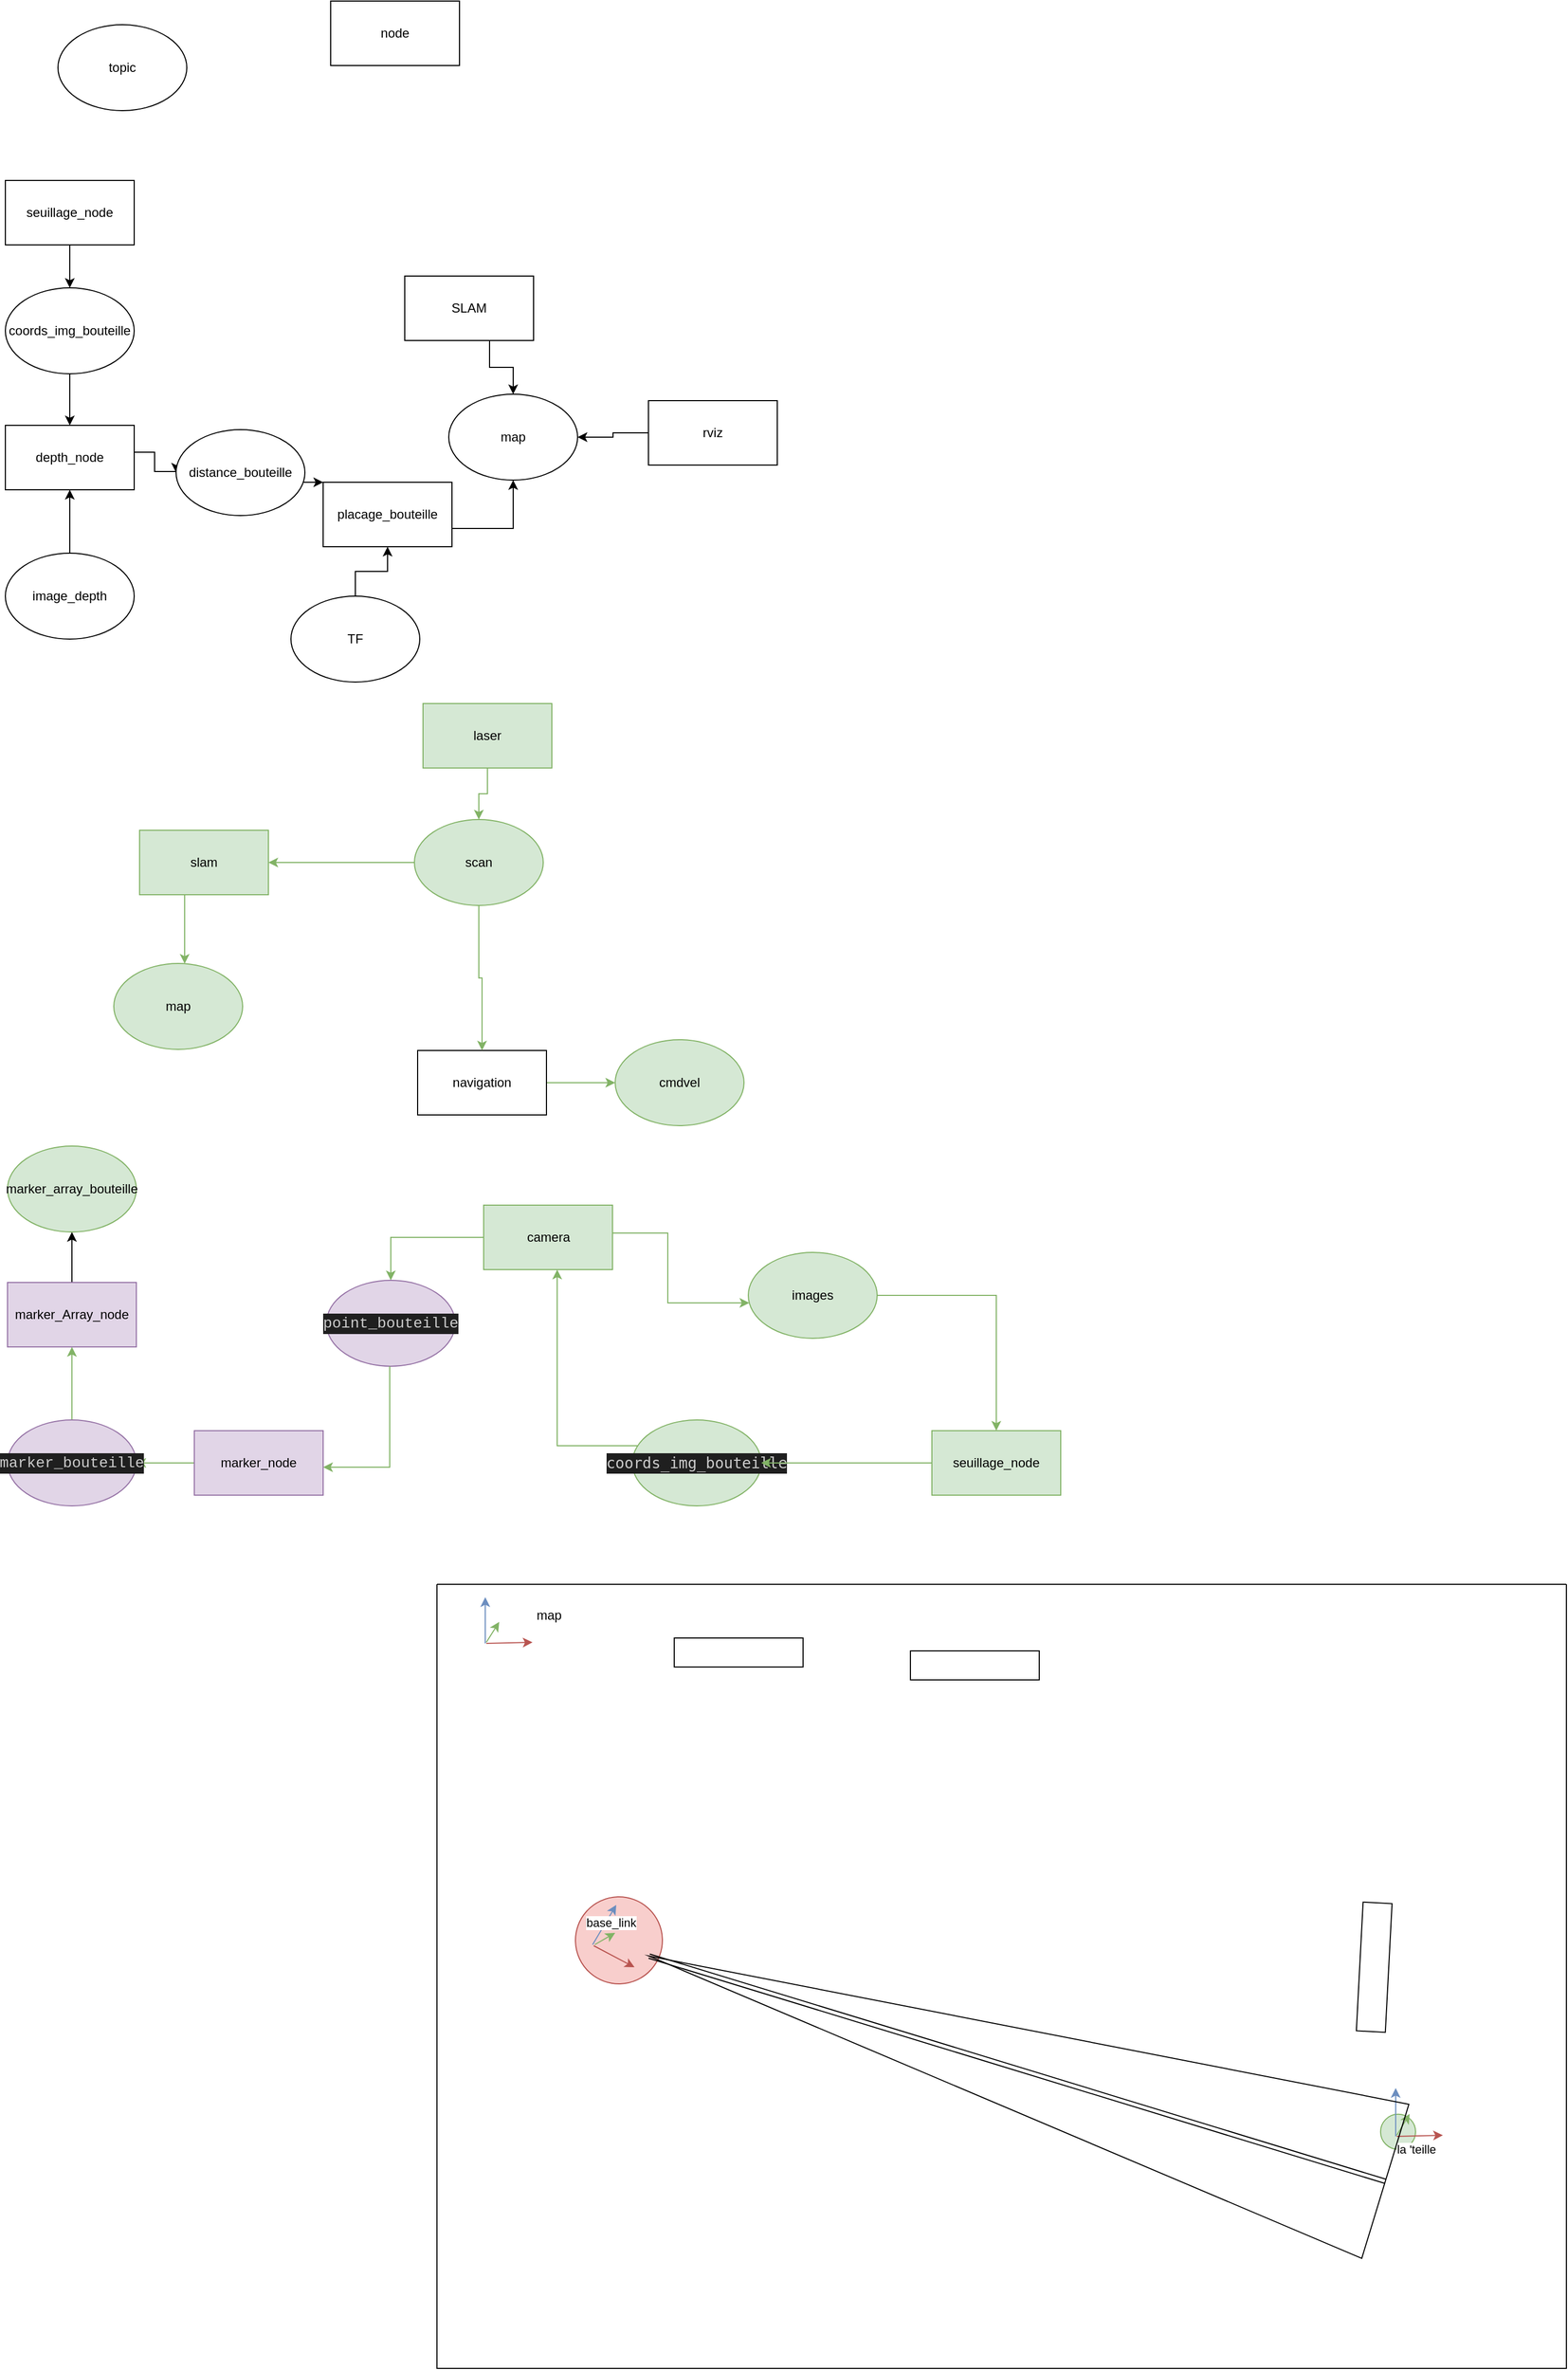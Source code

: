 <mxfile version="22.1.18" type="device">
  <diagram name="Page-1" id="_aw4AVAyZQ3TUYoL24g8">
    <mxGraphModel dx="1434" dy="10824" grid="0" gridSize="10" guides="1" tooltips="1" connect="1" arrows="1" fold="1" page="1" pageScale="1" pageWidth="10000" pageHeight="10000" math="0" shadow="0">
      <root>
        <mxCell id="0" />
        <mxCell id="1" parent="0" />
        <mxCell id="vehhkd1bJvOzg__U1Yoz-1" value="node" style="rounded=0;whiteSpace=wrap;html=1;" parent="1" vertex="1">
          <mxGeometry x="339" y="-129" width="120" height="60" as="geometry" />
        </mxCell>
        <mxCell id="vehhkd1bJvOzg__U1Yoz-2" value="topic" style="ellipse;whiteSpace=wrap;html=1;" parent="1" vertex="1">
          <mxGeometry x="85" y="-107" width="120" height="80" as="geometry" />
        </mxCell>
        <mxCell id="vehhkd1bJvOzg__U1Yoz-10" style="edgeStyle=orthogonalEdgeStyle;rounded=0;orthogonalLoop=1;jettySize=auto;html=1;exitX=1;exitY=0;exitDx=0;exitDy=0;entryX=0;entryY=0.5;entryDx=0;entryDy=0;" parent="1" source="vehhkd1bJvOzg__U1Yoz-3" target="vehhkd1bJvOzg__U1Yoz-4" edge="1">
          <mxGeometry relative="1" as="geometry">
            <Array as="points">
              <mxPoint x="156" y="291" />
              <mxPoint x="175" y="291" />
              <mxPoint x="175" y="309" />
            </Array>
          </mxGeometry>
        </mxCell>
        <mxCell id="vehhkd1bJvOzg__U1Yoz-3" value="depth_node" style="rounded=0;whiteSpace=wrap;html=1;" parent="1" vertex="1">
          <mxGeometry x="36" y="266" width="120" height="60" as="geometry" />
        </mxCell>
        <mxCell id="vehhkd1bJvOzg__U1Yoz-11" style="edgeStyle=orthogonalEdgeStyle;rounded=0;orthogonalLoop=1;jettySize=auto;html=1;" parent="1" source="vehhkd1bJvOzg__U1Yoz-4" target="vehhkd1bJvOzg__U1Yoz-5" edge="1">
          <mxGeometry relative="1" as="geometry">
            <Array as="points">
              <mxPoint x="263" y="340" />
            </Array>
          </mxGeometry>
        </mxCell>
        <mxCell id="vehhkd1bJvOzg__U1Yoz-4" value="distance_bouteille" style="ellipse;whiteSpace=wrap;html=1;" parent="1" vertex="1">
          <mxGeometry x="195" y="270" width="120" height="80" as="geometry" />
        </mxCell>
        <mxCell id="vehhkd1bJvOzg__U1Yoz-9" style="edgeStyle=orthogonalEdgeStyle;rounded=0;orthogonalLoop=1;jettySize=auto;html=1;exitX=1;exitY=0;exitDx=0;exitDy=0;" parent="1" source="vehhkd1bJvOzg__U1Yoz-5" target="vehhkd1bJvOzg__U1Yoz-6" edge="1">
          <mxGeometry relative="1" as="geometry">
            <Array as="points">
              <mxPoint x="429" y="320" />
              <mxPoint x="429" y="362" />
              <mxPoint x="509" y="362" />
            </Array>
          </mxGeometry>
        </mxCell>
        <mxCell id="vehhkd1bJvOzg__U1Yoz-5" value="placage_bouteille" style="rounded=0;whiteSpace=wrap;html=1;" parent="1" vertex="1">
          <mxGeometry x="332" y="319" width="120" height="60" as="geometry" />
        </mxCell>
        <mxCell id="vehhkd1bJvOzg__U1Yoz-6" value="map" style="ellipse;whiteSpace=wrap;html=1;" parent="1" vertex="1">
          <mxGeometry x="449" y="237" width="120" height="80" as="geometry" />
        </mxCell>
        <mxCell id="vehhkd1bJvOzg__U1Yoz-8" style="edgeStyle=orthogonalEdgeStyle;rounded=0;orthogonalLoop=1;jettySize=auto;html=1;exitX=1;exitY=1;exitDx=0;exitDy=0;" parent="1" source="vehhkd1bJvOzg__U1Yoz-7" target="vehhkd1bJvOzg__U1Yoz-6" edge="1">
          <mxGeometry relative="1" as="geometry">
            <Array as="points">
              <mxPoint x="487" y="187" />
              <mxPoint x="487" y="212" />
              <mxPoint x="509" y="212" />
            </Array>
          </mxGeometry>
        </mxCell>
        <mxCell id="vehhkd1bJvOzg__U1Yoz-7" value="SLAM" style="rounded=0;whiteSpace=wrap;html=1;" parent="1" vertex="1">
          <mxGeometry x="408" y="127" width="120" height="60" as="geometry" />
        </mxCell>
        <mxCell id="vehhkd1bJvOzg__U1Yoz-15" style="edgeStyle=orthogonalEdgeStyle;rounded=0;orthogonalLoop=1;jettySize=auto;html=1;" parent="1" source="vehhkd1bJvOzg__U1Yoz-12" target="vehhkd1bJvOzg__U1Yoz-6" edge="1">
          <mxGeometry relative="1" as="geometry" />
        </mxCell>
        <mxCell id="vehhkd1bJvOzg__U1Yoz-12" value="rviz" style="rounded=0;whiteSpace=wrap;html=1;" parent="1" vertex="1">
          <mxGeometry x="635" y="243" width="120" height="60" as="geometry" />
        </mxCell>
        <mxCell id="vehhkd1bJvOzg__U1Yoz-14" style="edgeStyle=orthogonalEdgeStyle;rounded=0;orthogonalLoop=1;jettySize=auto;html=1;exitX=0.5;exitY=0;exitDx=0;exitDy=0;" parent="1" source="vehhkd1bJvOzg__U1Yoz-13" target="vehhkd1bJvOzg__U1Yoz-5" edge="1">
          <mxGeometry relative="1" as="geometry" />
        </mxCell>
        <mxCell id="vehhkd1bJvOzg__U1Yoz-13" value="TF" style="ellipse;whiteSpace=wrap;html=1;" parent="1" vertex="1">
          <mxGeometry x="302" y="425" width="120" height="80" as="geometry" />
        </mxCell>
        <mxCell id="vehhkd1bJvOzg__U1Yoz-16" value="coords_img_bouteille" style="ellipse;whiteSpace=wrap;html=1;" parent="1" vertex="1">
          <mxGeometry x="36" y="138" width="120" height="80" as="geometry" />
        </mxCell>
        <mxCell id="vehhkd1bJvOzg__U1Yoz-18" style="edgeStyle=orthogonalEdgeStyle;rounded=0;orthogonalLoop=1;jettySize=auto;html=1;" parent="1" source="vehhkd1bJvOzg__U1Yoz-17" target="vehhkd1bJvOzg__U1Yoz-16" edge="1">
          <mxGeometry relative="1" as="geometry" />
        </mxCell>
        <mxCell id="vehhkd1bJvOzg__U1Yoz-17" value="seuillage_node" style="rounded=0;whiteSpace=wrap;html=1;" parent="1" vertex="1">
          <mxGeometry x="36" y="38" width="120" height="60" as="geometry" />
        </mxCell>
        <mxCell id="vehhkd1bJvOzg__U1Yoz-19" style="edgeStyle=orthogonalEdgeStyle;rounded=0;orthogonalLoop=1;jettySize=auto;html=1;" parent="1" source="vehhkd1bJvOzg__U1Yoz-16" target="vehhkd1bJvOzg__U1Yoz-3" edge="1">
          <mxGeometry relative="1" as="geometry" />
        </mxCell>
        <mxCell id="vehhkd1bJvOzg__U1Yoz-22" style="edgeStyle=orthogonalEdgeStyle;rounded=0;orthogonalLoop=1;jettySize=auto;html=1;" parent="1" source="vehhkd1bJvOzg__U1Yoz-21" target="vehhkd1bJvOzg__U1Yoz-3" edge="1">
          <mxGeometry relative="1" as="geometry" />
        </mxCell>
        <mxCell id="vehhkd1bJvOzg__U1Yoz-21" value="image_depth" style="ellipse;whiteSpace=wrap;html=1;" parent="1" vertex="1">
          <mxGeometry x="36" y="385" width="120" height="80" as="geometry" />
        </mxCell>
        <mxCell id="J1WuSYv6M6aPYeHkBaQL-12" style="edgeStyle=orthogonalEdgeStyle;rounded=0;orthogonalLoop=1;jettySize=auto;html=1;fillColor=#d5e8d4;strokeColor=#82b366;" parent="1" source="J1WuSYv6M6aPYeHkBaQL-2" target="J1WuSYv6M6aPYeHkBaQL-4" edge="1">
          <mxGeometry relative="1" as="geometry">
            <Array as="points">
              <mxPoint x="203" y="739" />
              <mxPoint x="203" y="739" />
            </Array>
          </mxGeometry>
        </mxCell>
        <mxCell id="J1WuSYv6M6aPYeHkBaQL-2" value="slam" style="rounded=0;whiteSpace=wrap;html=1;fillColor=#d5e8d4;strokeColor=#82b366;" parent="1" vertex="1">
          <mxGeometry x="161" y="643" width="120" height="60" as="geometry" />
        </mxCell>
        <mxCell id="J1WuSYv6M6aPYeHkBaQL-16" style="edgeStyle=orthogonalEdgeStyle;rounded=0;orthogonalLoop=1;jettySize=auto;html=1;fillColor=#d5e8d4;strokeColor=#82b366;" parent="1" source="J1WuSYv6M6aPYeHkBaQL-3" target="J1WuSYv6M6aPYeHkBaQL-6" edge="1">
          <mxGeometry relative="1" as="geometry" />
        </mxCell>
        <mxCell id="J1WuSYv6M6aPYeHkBaQL-3" value="navigation" style="rounded=0;whiteSpace=wrap;html=1;" parent="1" vertex="1">
          <mxGeometry x="420" y="848" width="120" height="60" as="geometry" />
        </mxCell>
        <mxCell id="J1WuSYv6M6aPYeHkBaQL-4" value="map" style="ellipse;whiteSpace=wrap;html=1;fillColor=#d5e8d4;strokeColor=#82b366;" parent="1" vertex="1">
          <mxGeometry x="137" y="767" width="120" height="80" as="geometry" />
        </mxCell>
        <mxCell id="J1WuSYv6M6aPYeHkBaQL-6" value="cmdvel" style="ellipse;whiteSpace=wrap;html=1;fillColor=#d5e8d4;strokeColor=#82b366;" parent="1" vertex="1">
          <mxGeometry x="604" y="838" width="120" height="80" as="geometry" />
        </mxCell>
        <mxCell id="J1WuSYv6M6aPYeHkBaQL-90" style="edgeStyle=orthogonalEdgeStyle;rounded=0;orthogonalLoop=1;jettySize=auto;html=1;fillColor=#d5e8d4;strokeColor=#82b366;" parent="1" source="J1WuSYv6M6aPYeHkBaQL-7" target="J1WuSYv6M6aPYeHkBaQL-20" edge="1">
          <mxGeometry relative="1" as="geometry">
            <Array as="points">
              <mxPoint x="550" y="1216" />
            </Array>
          </mxGeometry>
        </mxCell>
        <mxCell id="J1WuSYv6M6aPYeHkBaQL-7" value="&lt;div data-darkreader-inline-bgcolor=&quot;&quot; data-darkreader-inline-color=&quot;&quot; style=&quot;color: rgb(204, 204, 204); background-color: rgb(31, 31, 31); font-family: &amp;quot;Droid Sans Mono&amp;quot;, &amp;quot;monospace&amp;quot;, monospace; font-size: 14px; line-height: 19px; --darkreader-inline-color: #e6e0d8; --darkreader-inline-bgcolor: #1a1d1e;&quot;&gt;coords_img_bouteille&lt;/div&gt;" style="ellipse;whiteSpace=wrap;html=1;fillColor=#d5e8d4;strokeColor=#82b366;" parent="1" vertex="1">
          <mxGeometry x="620" y="1192" width="120" height="80" as="geometry" />
        </mxCell>
        <mxCell id="J1WuSYv6M6aPYeHkBaQL-23" style="edgeStyle=orthogonalEdgeStyle;rounded=0;orthogonalLoop=1;jettySize=auto;html=1;fillColor=#d5e8d4;strokeColor=#82b366;" parent="1" source="J1WuSYv6M6aPYeHkBaQL-18" target="J1WuSYv6M6aPYeHkBaQL-7" edge="1">
          <mxGeometry relative="1" as="geometry" />
        </mxCell>
        <mxCell id="J1WuSYv6M6aPYeHkBaQL-18" value="seuillage_node" style="rounded=0;whiteSpace=wrap;html=1;fillColor=#d5e8d4;strokeColor=#82b366;" parent="1" vertex="1">
          <mxGeometry x="899" y="1202" width="120" height="60" as="geometry" />
        </mxCell>
        <mxCell id="J1WuSYv6M6aPYeHkBaQL-22" style="edgeStyle=orthogonalEdgeStyle;rounded=0;orthogonalLoop=1;jettySize=auto;html=1;fillColor=#d5e8d4;strokeColor=#82b366;" parent="1" source="J1WuSYv6M6aPYeHkBaQL-19" target="J1WuSYv6M6aPYeHkBaQL-18" edge="1">
          <mxGeometry relative="1" as="geometry" />
        </mxCell>
        <mxCell id="J1WuSYv6M6aPYeHkBaQL-19" value="images" style="ellipse;whiteSpace=wrap;html=1;fillColor=#d5e8d4;strokeColor=#82b366;" parent="1" vertex="1">
          <mxGeometry x="728" y="1036" width="120" height="80" as="geometry" />
        </mxCell>
        <mxCell id="J1WuSYv6M6aPYeHkBaQL-21" style="edgeStyle=orthogonalEdgeStyle;rounded=0;orthogonalLoop=1;jettySize=auto;html=1;fillColor=#d5e8d4;strokeColor=#82b366;" parent="1" source="J1WuSYv6M6aPYeHkBaQL-20" target="J1WuSYv6M6aPYeHkBaQL-19" edge="1">
          <mxGeometry relative="1" as="geometry">
            <Array as="points">
              <mxPoint x="653" y="1018" />
              <mxPoint x="653" y="1083" />
            </Array>
          </mxGeometry>
        </mxCell>
        <mxCell id="J1WuSYv6M6aPYeHkBaQL-93" style="edgeStyle=orthogonalEdgeStyle;rounded=0;orthogonalLoop=1;jettySize=auto;html=1;fillColor=#d5e8d4;strokeColor=#82b366;" parent="1" source="oQUORiZ7VCNlnRletKll-1" target="J1WuSYv6M6aPYeHkBaQL-92" edge="1">
          <mxGeometry relative="1" as="geometry">
            <Array as="points">
              <mxPoint x="197" y="1232" />
            </Array>
          </mxGeometry>
        </mxCell>
        <mxCell id="J1WuSYv6M6aPYeHkBaQL-20" value="camera" style="rounded=0;whiteSpace=wrap;html=1;fillColor=#d5e8d4;strokeColor=#82b366;" parent="1" vertex="1">
          <mxGeometry x="481.5" y="992" width="120" height="60" as="geometry" />
        </mxCell>
        <mxCell id="J1WuSYv6M6aPYeHkBaQL-26" style="edgeStyle=orthogonalEdgeStyle;rounded=0;orthogonalLoop=1;jettySize=auto;html=1;fillColor=#d5e8d4;strokeColor=#82b366;" parent="1" source="J1WuSYv6M6aPYeHkBaQL-24" target="J1WuSYv6M6aPYeHkBaQL-25" edge="1">
          <mxGeometry relative="1" as="geometry" />
        </mxCell>
        <mxCell id="J1WuSYv6M6aPYeHkBaQL-24" value="laser" style="rounded=0;whiteSpace=wrap;html=1;fillColor=#d5e8d4;strokeColor=#82b366;" parent="1" vertex="1">
          <mxGeometry x="425" y="525" width="120" height="60" as="geometry" />
        </mxCell>
        <mxCell id="J1WuSYv6M6aPYeHkBaQL-27" style="edgeStyle=orthogonalEdgeStyle;rounded=0;orthogonalLoop=1;jettySize=auto;html=1;fillColor=#d5e8d4;strokeColor=#82b366;" parent="1" source="J1WuSYv6M6aPYeHkBaQL-25" target="J1WuSYv6M6aPYeHkBaQL-2" edge="1">
          <mxGeometry relative="1" as="geometry" />
        </mxCell>
        <mxCell id="J1WuSYv6M6aPYeHkBaQL-29" style="edgeStyle=orthogonalEdgeStyle;rounded=0;orthogonalLoop=1;jettySize=auto;html=1;fillColor=#d5e8d4;strokeColor=#82b366;" parent="1" source="J1WuSYv6M6aPYeHkBaQL-25" target="J1WuSYv6M6aPYeHkBaQL-3" edge="1">
          <mxGeometry relative="1" as="geometry" />
        </mxCell>
        <mxCell id="J1WuSYv6M6aPYeHkBaQL-25" value="scan" style="ellipse;whiteSpace=wrap;html=1;fillColor=#d5e8d4;strokeColor=#82b366;" parent="1" vertex="1">
          <mxGeometry x="417" y="633" width="120" height="80" as="geometry" />
        </mxCell>
        <mxCell id="J1WuSYv6M6aPYeHkBaQL-31" value="" style="swimlane;startSize=0;fillColor=none;" parent="1" vertex="1">
          <mxGeometry x="438" y="1345" width="1052" height="730" as="geometry" />
        </mxCell>
        <mxCell id="J1WuSYv6M6aPYeHkBaQL-44" value="" style="group;rotation=0;" parent="J1WuSYv6M6aPYeHkBaQL-31" vertex="1" connectable="0">
          <mxGeometry x="112.998" y="274.002" width="824.002" height="387.404" as="geometry" />
        </mxCell>
        <mxCell id="J1WuSYv6M6aPYeHkBaQL-35" value="" style="ellipse;whiteSpace=wrap;html=1;aspect=fixed;fillColor=#d5e8d4;strokeColor=#82b366;" parent="J1WuSYv6M6aPYeHkBaQL-44" vertex="1">
          <mxGeometry x="765.93" y="219.41" width="32.59" height="32.59" as="geometry" />
        </mxCell>
        <mxCell id="J1WuSYv6M6aPYeHkBaQL-40" value="" style="group;rotation=15;" parent="J1WuSYv6M6aPYeHkBaQL-44" vertex="1" connectable="0">
          <mxGeometry x="9" y="117" width="815.002" height="219.59" as="geometry" />
        </mxCell>
        <mxCell id="J1WuSYv6M6aPYeHkBaQL-38" value="" style="group;rotation=20;" parent="J1WuSYv6M6aPYeHkBaQL-40" vertex="1" connectable="0">
          <mxGeometry x="7" y="-99" width="112.002" height="81" as="geometry" />
        </mxCell>
        <mxCell id="J1WuSYv6M6aPYeHkBaQL-36" value="" style="ellipse;whiteSpace=wrap;html=1;aspect=fixed;fillColor=#f8cecc;strokeColor=#b85450;rotation=20;" parent="J1WuSYv6M6aPYeHkBaQL-38" vertex="1">
          <mxGeometry y="-1" width="81" height="81" as="geometry" />
        </mxCell>
        <mxCell id="J1WuSYv6M6aPYeHkBaQL-72" value="" style="group;rotation=30;" parent="J1WuSYv6M6aPYeHkBaQL-38" vertex="1" connectable="0">
          <mxGeometry x="24.002" y="14.498" width="44" height="50" as="geometry" />
        </mxCell>
        <mxCell id="J1WuSYv6M6aPYeHkBaQL-83" value="" style="group" parent="J1WuSYv6M6aPYeHkBaQL-72" vertex="1" connectable="0">
          <mxGeometry x="-8" y="-8" width="39" height="58" as="geometry" />
        </mxCell>
        <mxCell id="J1WuSYv6M6aPYeHkBaQL-73" value="" style="endArrow=classic;html=1;rounded=0;fillColor=#dae8fc;strokeColor=#6c8ebf;" parent="J1WuSYv6M6aPYeHkBaQL-83" edge="1">
          <mxGeometry width="50" height="50" relative="1" as="geometry">
            <mxPoint y="37" as="sourcePoint" />
            <mxPoint x="22" as="targetPoint" />
          </mxGeometry>
        </mxCell>
        <mxCell id="J1WuSYv6M6aPYeHkBaQL-74" value="" style="endArrow=classic;html=1;rounded=0;fillColor=#f8cecc;strokeColor=#b85450;" parent="J1WuSYv6M6aPYeHkBaQL-83" edge="1">
          <mxGeometry width="50" height="50" relative="1" as="geometry">
            <mxPoint x="1" y="38" as="sourcePoint" />
            <mxPoint x="39" y="58" as="targetPoint" />
          </mxGeometry>
        </mxCell>
        <mxCell id="J1WuSYv6M6aPYeHkBaQL-75" value="" style="endArrow=classic;html=1;rounded=0;fillColor=#d5e8d4;strokeColor=#82b366;" parent="J1WuSYv6M6aPYeHkBaQL-83" edge="1">
          <mxGeometry width="50" height="50" relative="1" as="geometry">
            <mxPoint x="2" y="37" as="sourcePoint" />
            <mxPoint x="21" y="26" as="targetPoint" />
          </mxGeometry>
        </mxCell>
        <mxCell id="J1WuSYv6M6aPYeHkBaQL-81" value="base_link" style="edgeLabel;html=1;align=center;verticalAlign=middle;resizable=0;points=[];" parent="J1WuSYv6M6aPYeHkBaQL-75" vertex="1" connectable="0">
          <mxGeometry x="0.508" relative="1" as="geometry">
            <mxPoint y="-12" as="offset" />
          </mxGeometry>
        </mxCell>
        <mxCell id="J1WuSYv6M6aPYeHkBaQL-85" value="" style="group" parent="J1WuSYv6M6aPYeHkBaQL-40" vertex="1" connectable="0">
          <mxGeometry x="771.002" y="77.998" width="44" height="45" as="geometry" />
        </mxCell>
        <mxCell id="J1WuSYv6M6aPYeHkBaQL-86" value="" style="endArrow=classic;html=1;rounded=0;fillColor=#dae8fc;strokeColor=#6c8ebf;" parent="J1WuSYv6M6aPYeHkBaQL-85" edge="1">
          <mxGeometry width="50" height="50" relative="1" as="geometry">
            <mxPoint y="45" as="sourcePoint" />
            <mxPoint as="targetPoint" />
          </mxGeometry>
        </mxCell>
        <mxCell id="J1WuSYv6M6aPYeHkBaQL-87" value="" style="endArrow=classic;html=1;rounded=0;fillColor=#f8cecc;strokeColor=#b85450;" parent="J1WuSYv6M6aPYeHkBaQL-85" edge="1">
          <mxGeometry width="50" height="50" relative="1" as="geometry">
            <mxPoint x="1" y="45" as="sourcePoint" />
            <mxPoint x="44" y="43.953" as="targetPoint" />
          </mxGeometry>
        </mxCell>
        <mxCell id="J1WuSYv6M6aPYeHkBaQL-88" value="la &#39;teille" style="edgeLabel;html=1;align=center;verticalAlign=middle;resizable=0;points=[];" parent="J1WuSYv6M6aPYeHkBaQL-87" vertex="1" connectable="0">
          <mxGeometry x="-0.083" y="2" relative="1" as="geometry">
            <mxPoint x="-2" y="14" as="offset" />
          </mxGeometry>
        </mxCell>
        <mxCell id="J1WuSYv6M6aPYeHkBaQL-89" value="" style="endArrow=classic;html=1;rounded=0;fillColor=#d5e8d4;strokeColor=#82b366;" parent="J1WuSYv6M6aPYeHkBaQL-85" edge="1">
          <mxGeometry width="50" height="50" relative="1" as="geometry">
            <mxPoint x="1" y="43.953" as="sourcePoint" />
            <mxPoint x="13" y="24.07" as="targetPoint" />
          </mxGeometry>
        </mxCell>
        <mxCell id="J1WuSYv6M6aPYeHkBaQL-42" value="" style="triangle;whiteSpace=wrap;html=1;rotation=-163;fillColor=none;" parent="J1WuSYv6M6aPYeHkBaQL-44" vertex="1">
          <mxGeometry x="69" y="102" width="717" height="150" as="geometry" />
        </mxCell>
        <mxCell id="J1WuSYv6M6aPYeHkBaQL-50" style="rounded=0;orthogonalLoop=1;jettySize=auto;html=1;exitX=0;exitY=0.5;exitDx=0;exitDy=0;entryX=1;entryY=0.5;entryDx=0;entryDy=0;shape=link;" parent="J1WuSYv6M6aPYeHkBaQL-44" source="J1WuSYv6M6aPYeHkBaQL-42" target="J1WuSYv6M6aPYeHkBaQL-42" edge="1">
          <mxGeometry relative="1" as="geometry" />
        </mxCell>
        <mxCell id="J1WuSYv6M6aPYeHkBaQL-32" value="" style="rounded=0;whiteSpace=wrap;html=1;" parent="J1WuSYv6M6aPYeHkBaQL-31" vertex="1">
          <mxGeometry x="221" y="50" width="120" height="27" as="geometry" />
        </mxCell>
        <mxCell id="J1WuSYv6M6aPYeHkBaQL-33" value="" style="rounded=0;whiteSpace=wrap;html=1;" parent="J1WuSYv6M6aPYeHkBaQL-31" vertex="1">
          <mxGeometry x="441" y="62" width="120" height="27" as="geometry" />
        </mxCell>
        <mxCell id="J1WuSYv6M6aPYeHkBaQL-34" value="" style="rounded=0;whiteSpace=wrap;html=1;rotation=-87;" parent="J1WuSYv6M6aPYeHkBaQL-31" vertex="1">
          <mxGeometry x="813" y="343" width="120" height="27" as="geometry" />
        </mxCell>
        <mxCell id="J1WuSYv6M6aPYeHkBaQL-55" value="" style="endArrow=classic;html=1;rounded=0;fillColor=#dae8fc;strokeColor=#6c8ebf;" parent="J1WuSYv6M6aPYeHkBaQL-31" edge="1">
          <mxGeometry width="50" height="50" relative="1" as="geometry">
            <mxPoint x="45" y="55" as="sourcePoint" />
            <mxPoint x="45" y="12" as="targetPoint" />
          </mxGeometry>
        </mxCell>
        <mxCell id="J1WuSYv6M6aPYeHkBaQL-56" value="" style="endArrow=classic;html=1;rounded=0;fillColor=#f8cecc;strokeColor=#b85450;" parent="J1WuSYv6M6aPYeHkBaQL-31" edge="1">
          <mxGeometry width="50" height="50" relative="1" as="geometry">
            <mxPoint x="46" y="55" as="sourcePoint" />
            <mxPoint x="89" y="54" as="targetPoint" />
          </mxGeometry>
        </mxCell>
        <mxCell id="J1WuSYv6M6aPYeHkBaQL-57" value="" style="endArrow=classic;html=1;rounded=0;fillColor=#d5e8d4;strokeColor=#82b366;" parent="J1WuSYv6M6aPYeHkBaQL-31" edge="1">
          <mxGeometry width="50" height="50" relative="1" as="geometry">
            <mxPoint x="46" y="54" as="sourcePoint" />
            <mxPoint x="58" y="35" as="targetPoint" />
          </mxGeometry>
        </mxCell>
        <mxCell id="J1WuSYv6M6aPYeHkBaQL-82" value="map" style="text;html=1;align=center;verticalAlign=middle;resizable=0;points=[];autosize=1;strokeColor=none;fillColor=none;" parent="1" vertex="1">
          <mxGeometry x="521" y="1361" width="41" height="26" as="geometry" />
        </mxCell>
        <mxCell id="J1WuSYv6M6aPYeHkBaQL-103" style="edgeStyle=orthogonalEdgeStyle;rounded=0;orthogonalLoop=1;jettySize=auto;html=1;fillColor=#d5e8d4;strokeColor=#82b366;" parent="1" source="J1WuSYv6M6aPYeHkBaQL-92" target="J1WuSYv6M6aPYeHkBaQL-101" edge="1">
          <mxGeometry relative="1" as="geometry" />
        </mxCell>
        <mxCell id="J1WuSYv6M6aPYeHkBaQL-92" value="&lt;div data-darkreader-inline-bgcolor=&quot;&quot; data-darkreader-inline-color=&quot;&quot; style=&quot;color: rgb(204, 204, 204); background-color: rgb(31, 31, 31); font-family: Consolas, &amp;quot;Courier New&amp;quot;, monospace; font-size: 14px; line-height: 19px; --darkreader-inline-color: #e6e0d8; --darkreader-inline-bgcolor: #1a1d1e;&quot;&gt;marker_bouteille&lt;/div&gt;" style="ellipse;whiteSpace=wrap;html=1;fillColor=#e1d5e7;strokeColor=#9673a6;" parent="1" vertex="1">
          <mxGeometry x="38" y="1192" width="120" height="80" as="geometry" />
        </mxCell>
        <mxCell id="Rxi_Dcvzvv8wK8cmiCf9-2" style="edgeStyle=orthogonalEdgeStyle;rounded=0;orthogonalLoop=1;jettySize=auto;html=1;" edge="1" parent="1" source="J1WuSYv6M6aPYeHkBaQL-101" target="Rxi_Dcvzvv8wK8cmiCf9-1">
          <mxGeometry relative="1" as="geometry" />
        </mxCell>
        <mxCell id="J1WuSYv6M6aPYeHkBaQL-101" value="marker_Array_node" style="rounded=0;whiteSpace=wrap;html=1;fillColor=#e1d5e7;strokeColor=#9673a6;" parent="1" vertex="1">
          <mxGeometry x="38" y="1064" width="120" height="60" as="geometry" />
        </mxCell>
        <mxCell id="oQUORiZ7VCNlnRletKll-1" value="marker_node" style="rounded=0;whiteSpace=wrap;html=1;fillColor=#e1d5e7;strokeColor=#9673a6;" parent="1" vertex="1">
          <mxGeometry x="212" y="1202" width="120" height="60" as="geometry" />
        </mxCell>
        <mxCell id="oQUORiZ7VCNlnRletKll-4" value="" style="edgeStyle=orthogonalEdgeStyle;rounded=0;orthogonalLoop=1;jettySize=auto;html=1;fillColor=#d5e8d4;strokeColor=#82b366;" parent="1" source="J1WuSYv6M6aPYeHkBaQL-20" target="oQUORiZ7VCNlnRletKll-3" edge="1">
          <mxGeometry relative="1" as="geometry">
            <mxPoint x="482" y="1022" as="sourcePoint" />
            <mxPoint x="364" y="1236" as="targetPoint" />
            <Array as="points" />
          </mxGeometry>
        </mxCell>
        <mxCell id="oQUORiZ7VCNlnRletKll-3" value="&lt;div style=&quot;color: rgb(204, 204, 204); background-color: rgb(31, 31, 31); font-family: Consolas, &amp;quot;Courier New&amp;quot;, monospace; font-size: 14px; line-height: 19px;&quot;&gt;&lt;div style=&quot;line-height: 19px;&quot;&gt;point_bouteille&lt;/div&gt;&lt;/div&gt;" style="ellipse;whiteSpace=wrap;html=1;fillColor=#e1d5e7;strokeColor=#9673a6;" parent="1" vertex="1">
          <mxGeometry x="335" y="1062" width="120" height="80" as="geometry" />
        </mxCell>
        <mxCell id="oQUORiZ7VCNlnRletKll-7" style="edgeStyle=orthogonalEdgeStyle;rounded=0;orthogonalLoop=1;jettySize=auto;html=1;fillColor=#d5e8d4;strokeColor=#82b366;" parent="1" source="oQUORiZ7VCNlnRletKll-3" target="oQUORiZ7VCNlnRletKll-1" edge="1">
          <mxGeometry relative="1" as="geometry">
            <mxPoint x="254" y="1242" as="sourcePoint" />
            <mxPoint x="207" y="1072" as="targetPoint" />
            <Array as="points">
              <mxPoint x="394" y="1236" />
            </Array>
          </mxGeometry>
        </mxCell>
        <mxCell id="Rxi_Dcvzvv8wK8cmiCf9-1" value="marker_array_bouteille" style="ellipse;whiteSpace=wrap;html=1;fillColor=#d5e8d4;strokeColor=#82b366;" vertex="1" parent="1">
          <mxGeometry x="38" y="937" width="120" height="80" as="geometry" />
        </mxCell>
      </root>
    </mxGraphModel>
  </diagram>
</mxfile>
